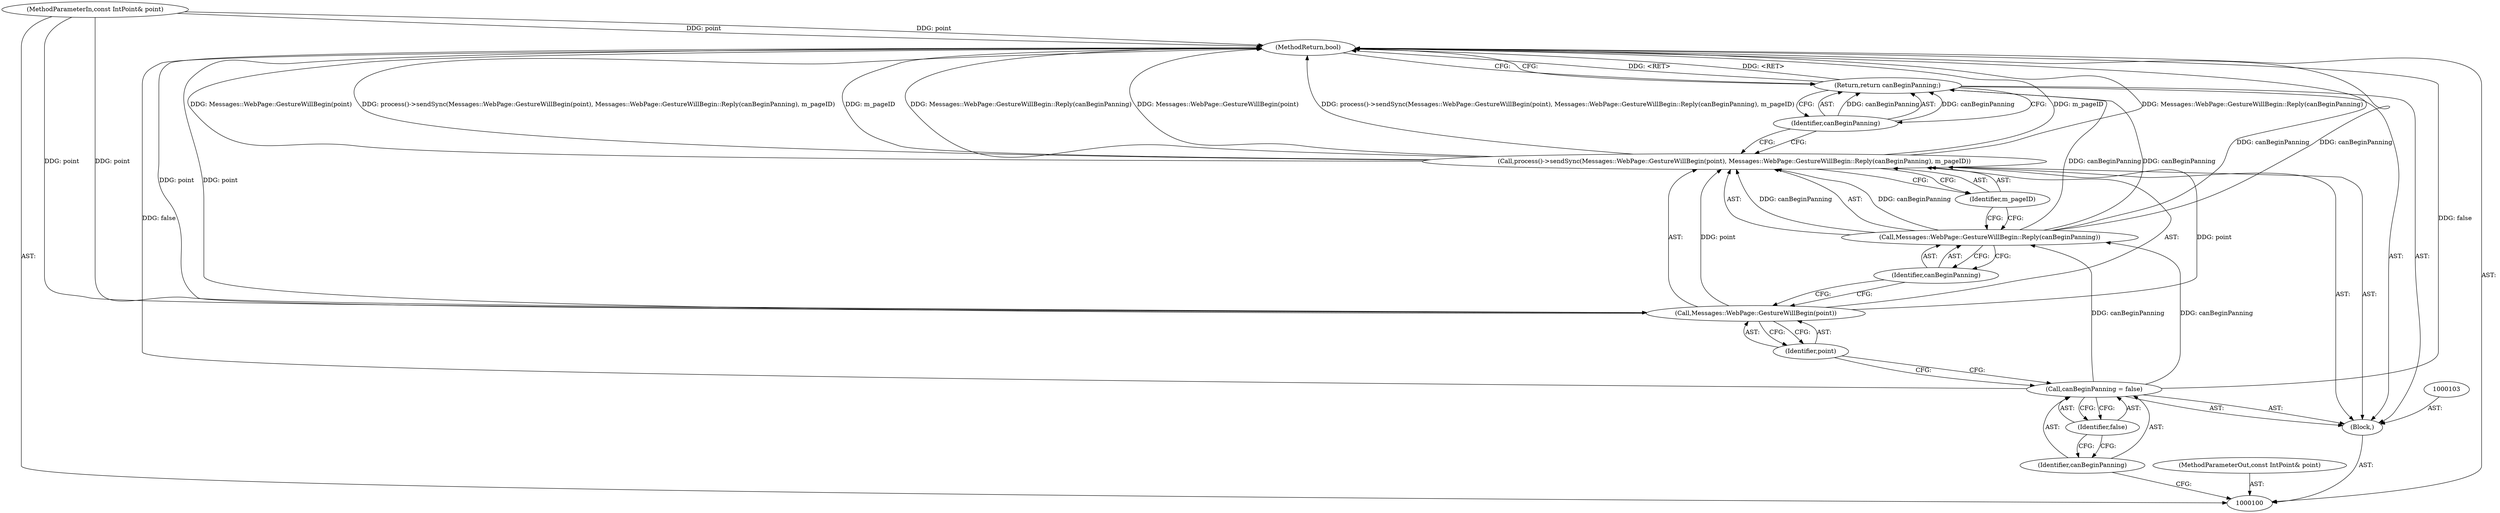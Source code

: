digraph "0_Chrome_df831400bcb63db4259b5858281b1727ba972a2a_0" {
"1000115" [label="(MethodReturn,bool)"];
"1000101" [label="(MethodParameterIn,const IntPoint& point)"];
"1000140" [label="(MethodParameterOut,const IntPoint& point)"];
"1000102" [label="(Block,)"];
"1000106" [label="(Identifier,false)"];
"1000104" [label="(Call,canBeginPanning = false)"];
"1000105" [label="(Identifier,canBeginPanning)"];
"1000111" [label="(Identifier,canBeginPanning)"];
"1000112" [label="(Identifier,m_pageID)"];
"1000108" [label="(Call,Messages::WebPage::GestureWillBegin(point))"];
"1000107" [label="(Call,process()->sendSync(Messages::WebPage::GestureWillBegin(point), Messages::WebPage::GestureWillBegin::Reply(canBeginPanning), m_pageID))"];
"1000109" [label="(Identifier,point)"];
"1000110" [label="(Call,Messages::WebPage::GestureWillBegin::Reply(canBeginPanning))"];
"1000114" [label="(Identifier,canBeginPanning)"];
"1000113" [label="(Return,return canBeginPanning;)"];
"1000115" -> "1000100"  [label="AST: "];
"1000115" -> "1000113"  [label="CFG: "];
"1000107" -> "1000115"  [label="DDG: Messages::WebPage::GestureWillBegin(point)"];
"1000107" -> "1000115"  [label="DDG: process()->sendSync(Messages::WebPage::GestureWillBegin(point), Messages::WebPage::GestureWillBegin::Reply(canBeginPanning), m_pageID)"];
"1000107" -> "1000115"  [label="DDG: m_pageID"];
"1000107" -> "1000115"  [label="DDG: Messages::WebPage::GestureWillBegin::Reply(canBeginPanning)"];
"1000110" -> "1000115"  [label="DDG: canBeginPanning"];
"1000101" -> "1000115"  [label="DDG: point"];
"1000104" -> "1000115"  [label="DDG: false"];
"1000108" -> "1000115"  [label="DDG: point"];
"1000113" -> "1000115"  [label="DDG: <RET>"];
"1000101" -> "1000100"  [label="AST: "];
"1000101" -> "1000115"  [label="DDG: point"];
"1000101" -> "1000108"  [label="DDG: point"];
"1000140" -> "1000100"  [label="AST: "];
"1000102" -> "1000100"  [label="AST: "];
"1000103" -> "1000102"  [label="AST: "];
"1000104" -> "1000102"  [label="AST: "];
"1000107" -> "1000102"  [label="AST: "];
"1000113" -> "1000102"  [label="AST: "];
"1000106" -> "1000104"  [label="AST: "];
"1000106" -> "1000105"  [label="CFG: "];
"1000104" -> "1000106"  [label="CFG: "];
"1000104" -> "1000102"  [label="AST: "];
"1000104" -> "1000106"  [label="CFG: "];
"1000105" -> "1000104"  [label="AST: "];
"1000106" -> "1000104"  [label="AST: "];
"1000109" -> "1000104"  [label="CFG: "];
"1000104" -> "1000115"  [label="DDG: false"];
"1000104" -> "1000110"  [label="DDG: canBeginPanning"];
"1000105" -> "1000104"  [label="AST: "];
"1000105" -> "1000100"  [label="CFG: "];
"1000106" -> "1000105"  [label="CFG: "];
"1000111" -> "1000110"  [label="AST: "];
"1000111" -> "1000108"  [label="CFG: "];
"1000110" -> "1000111"  [label="CFG: "];
"1000112" -> "1000107"  [label="AST: "];
"1000112" -> "1000110"  [label="CFG: "];
"1000107" -> "1000112"  [label="CFG: "];
"1000108" -> "1000107"  [label="AST: "];
"1000108" -> "1000109"  [label="CFG: "];
"1000109" -> "1000108"  [label="AST: "];
"1000111" -> "1000108"  [label="CFG: "];
"1000108" -> "1000115"  [label="DDG: point"];
"1000108" -> "1000107"  [label="DDG: point"];
"1000101" -> "1000108"  [label="DDG: point"];
"1000107" -> "1000102"  [label="AST: "];
"1000107" -> "1000112"  [label="CFG: "];
"1000108" -> "1000107"  [label="AST: "];
"1000110" -> "1000107"  [label="AST: "];
"1000112" -> "1000107"  [label="AST: "];
"1000114" -> "1000107"  [label="CFG: "];
"1000107" -> "1000115"  [label="DDG: Messages::WebPage::GestureWillBegin(point)"];
"1000107" -> "1000115"  [label="DDG: process()->sendSync(Messages::WebPage::GestureWillBegin(point), Messages::WebPage::GestureWillBegin::Reply(canBeginPanning), m_pageID)"];
"1000107" -> "1000115"  [label="DDG: m_pageID"];
"1000107" -> "1000115"  [label="DDG: Messages::WebPage::GestureWillBegin::Reply(canBeginPanning)"];
"1000108" -> "1000107"  [label="DDG: point"];
"1000110" -> "1000107"  [label="DDG: canBeginPanning"];
"1000109" -> "1000108"  [label="AST: "];
"1000109" -> "1000104"  [label="CFG: "];
"1000108" -> "1000109"  [label="CFG: "];
"1000110" -> "1000107"  [label="AST: "];
"1000110" -> "1000111"  [label="CFG: "];
"1000111" -> "1000110"  [label="AST: "];
"1000112" -> "1000110"  [label="CFG: "];
"1000110" -> "1000115"  [label="DDG: canBeginPanning"];
"1000110" -> "1000107"  [label="DDG: canBeginPanning"];
"1000104" -> "1000110"  [label="DDG: canBeginPanning"];
"1000110" -> "1000113"  [label="DDG: canBeginPanning"];
"1000114" -> "1000113"  [label="AST: "];
"1000114" -> "1000107"  [label="CFG: "];
"1000113" -> "1000114"  [label="CFG: "];
"1000114" -> "1000113"  [label="DDG: canBeginPanning"];
"1000113" -> "1000102"  [label="AST: "];
"1000113" -> "1000114"  [label="CFG: "];
"1000114" -> "1000113"  [label="AST: "];
"1000115" -> "1000113"  [label="CFG: "];
"1000113" -> "1000115"  [label="DDG: <RET>"];
"1000114" -> "1000113"  [label="DDG: canBeginPanning"];
"1000110" -> "1000113"  [label="DDG: canBeginPanning"];
}
